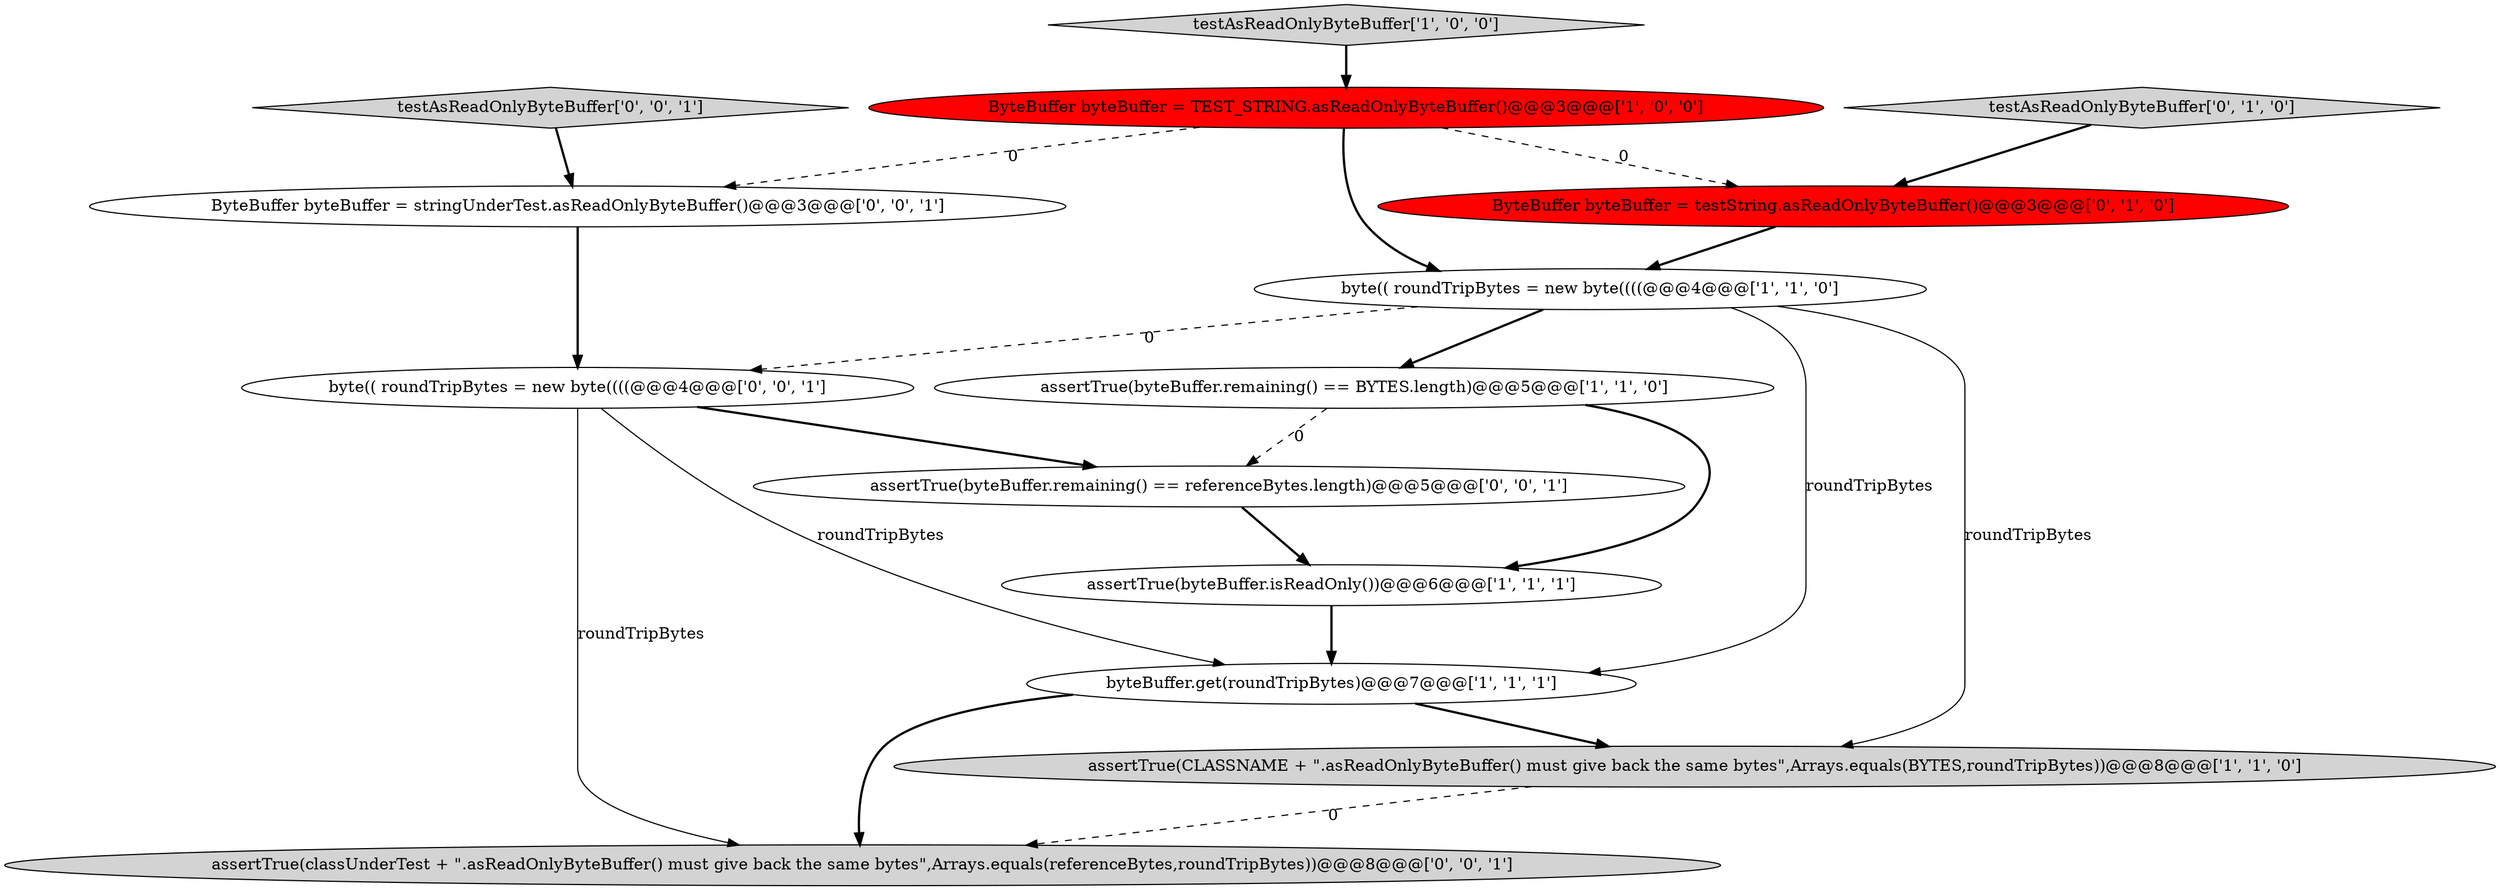 digraph {
3 [style = filled, label = "assertTrue(CLASSNAME + \".asReadOnlyByteBuffer() must give back the same bytes\",Arrays.equals(BYTES,roundTripBytes))@@@8@@@['1', '1', '0']", fillcolor = lightgray, shape = ellipse image = "AAA0AAABBB1BBB"];
5 [style = filled, label = "byte(( roundTripBytes = new byte((((@@@4@@@['1', '1', '0']", fillcolor = white, shape = ellipse image = "AAA0AAABBB1BBB"];
4 [style = filled, label = "assertTrue(byteBuffer.isReadOnly())@@@6@@@['1', '1', '1']", fillcolor = white, shape = ellipse image = "AAA0AAABBB1BBB"];
6 [style = filled, label = "byteBuffer.get(roundTripBytes)@@@7@@@['1', '1', '1']", fillcolor = white, shape = ellipse image = "AAA0AAABBB1BBB"];
7 [style = filled, label = "testAsReadOnlyByteBuffer['0', '1', '0']", fillcolor = lightgray, shape = diamond image = "AAA0AAABBB2BBB"];
2 [style = filled, label = "testAsReadOnlyByteBuffer['1', '0', '0']", fillcolor = lightgray, shape = diamond image = "AAA0AAABBB1BBB"];
8 [style = filled, label = "ByteBuffer byteBuffer = testString.asReadOnlyByteBuffer()@@@3@@@['0', '1', '0']", fillcolor = red, shape = ellipse image = "AAA1AAABBB2BBB"];
10 [style = filled, label = "assertTrue(byteBuffer.remaining() == referenceBytes.length)@@@5@@@['0', '0', '1']", fillcolor = white, shape = ellipse image = "AAA0AAABBB3BBB"];
12 [style = filled, label = "testAsReadOnlyByteBuffer['0', '0', '1']", fillcolor = lightgray, shape = diamond image = "AAA0AAABBB3BBB"];
13 [style = filled, label = "byte(( roundTripBytes = new byte((((@@@4@@@['0', '0', '1']", fillcolor = white, shape = ellipse image = "AAA0AAABBB3BBB"];
11 [style = filled, label = "assertTrue(classUnderTest + \".asReadOnlyByteBuffer() must give back the same bytes\",Arrays.equals(referenceBytes,roundTripBytes))@@@8@@@['0', '0', '1']", fillcolor = lightgray, shape = ellipse image = "AAA0AAABBB3BBB"];
9 [style = filled, label = "ByteBuffer byteBuffer = stringUnderTest.asReadOnlyByteBuffer()@@@3@@@['0', '0', '1']", fillcolor = white, shape = ellipse image = "AAA0AAABBB3BBB"];
0 [style = filled, label = "ByteBuffer byteBuffer = TEST_STRING.asReadOnlyByteBuffer()@@@3@@@['1', '0', '0']", fillcolor = red, shape = ellipse image = "AAA1AAABBB1BBB"];
1 [style = filled, label = "assertTrue(byteBuffer.remaining() == BYTES.length)@@@5@@@['1', '1', '0']", fillcolor = white, shape = ellipse image = "AAA0AAABBB1BBB"];
5->13 [style = dashed, label="0"];
13->10 [style = bold, label=""];
6->3 [style = bold, label=""];
1->4 [style = bold, label=""];
13->6 [style = solid, label="roundTripBytes"];
4->6 [style = bold, label=""];
1->10 [style = dashed, label="0"];
7->8 [style = bold, label=""];
12->9 [style = bold, label=""];
13->11 [style = solid, label="roundTripBytes"];
5->6 [style = solid, label="roundTripBytes"];
5->3 [style = solid, label="roundTripBytes"];
5->1 [style = bold, label=""];
2->0 [style = bold, label=""];
8->5 [style = bold, label=""];
6->11 [style = bold, label=""];
10->4 [style = bold, label=""];
0->8 [style = dashed, label="0"];
0->9 [style = dashed, label="0"];
3->11 [style = dashed, label="0"];
0->5 [style = bold, label=""];
9->13 [style = bold, label=""];
}
